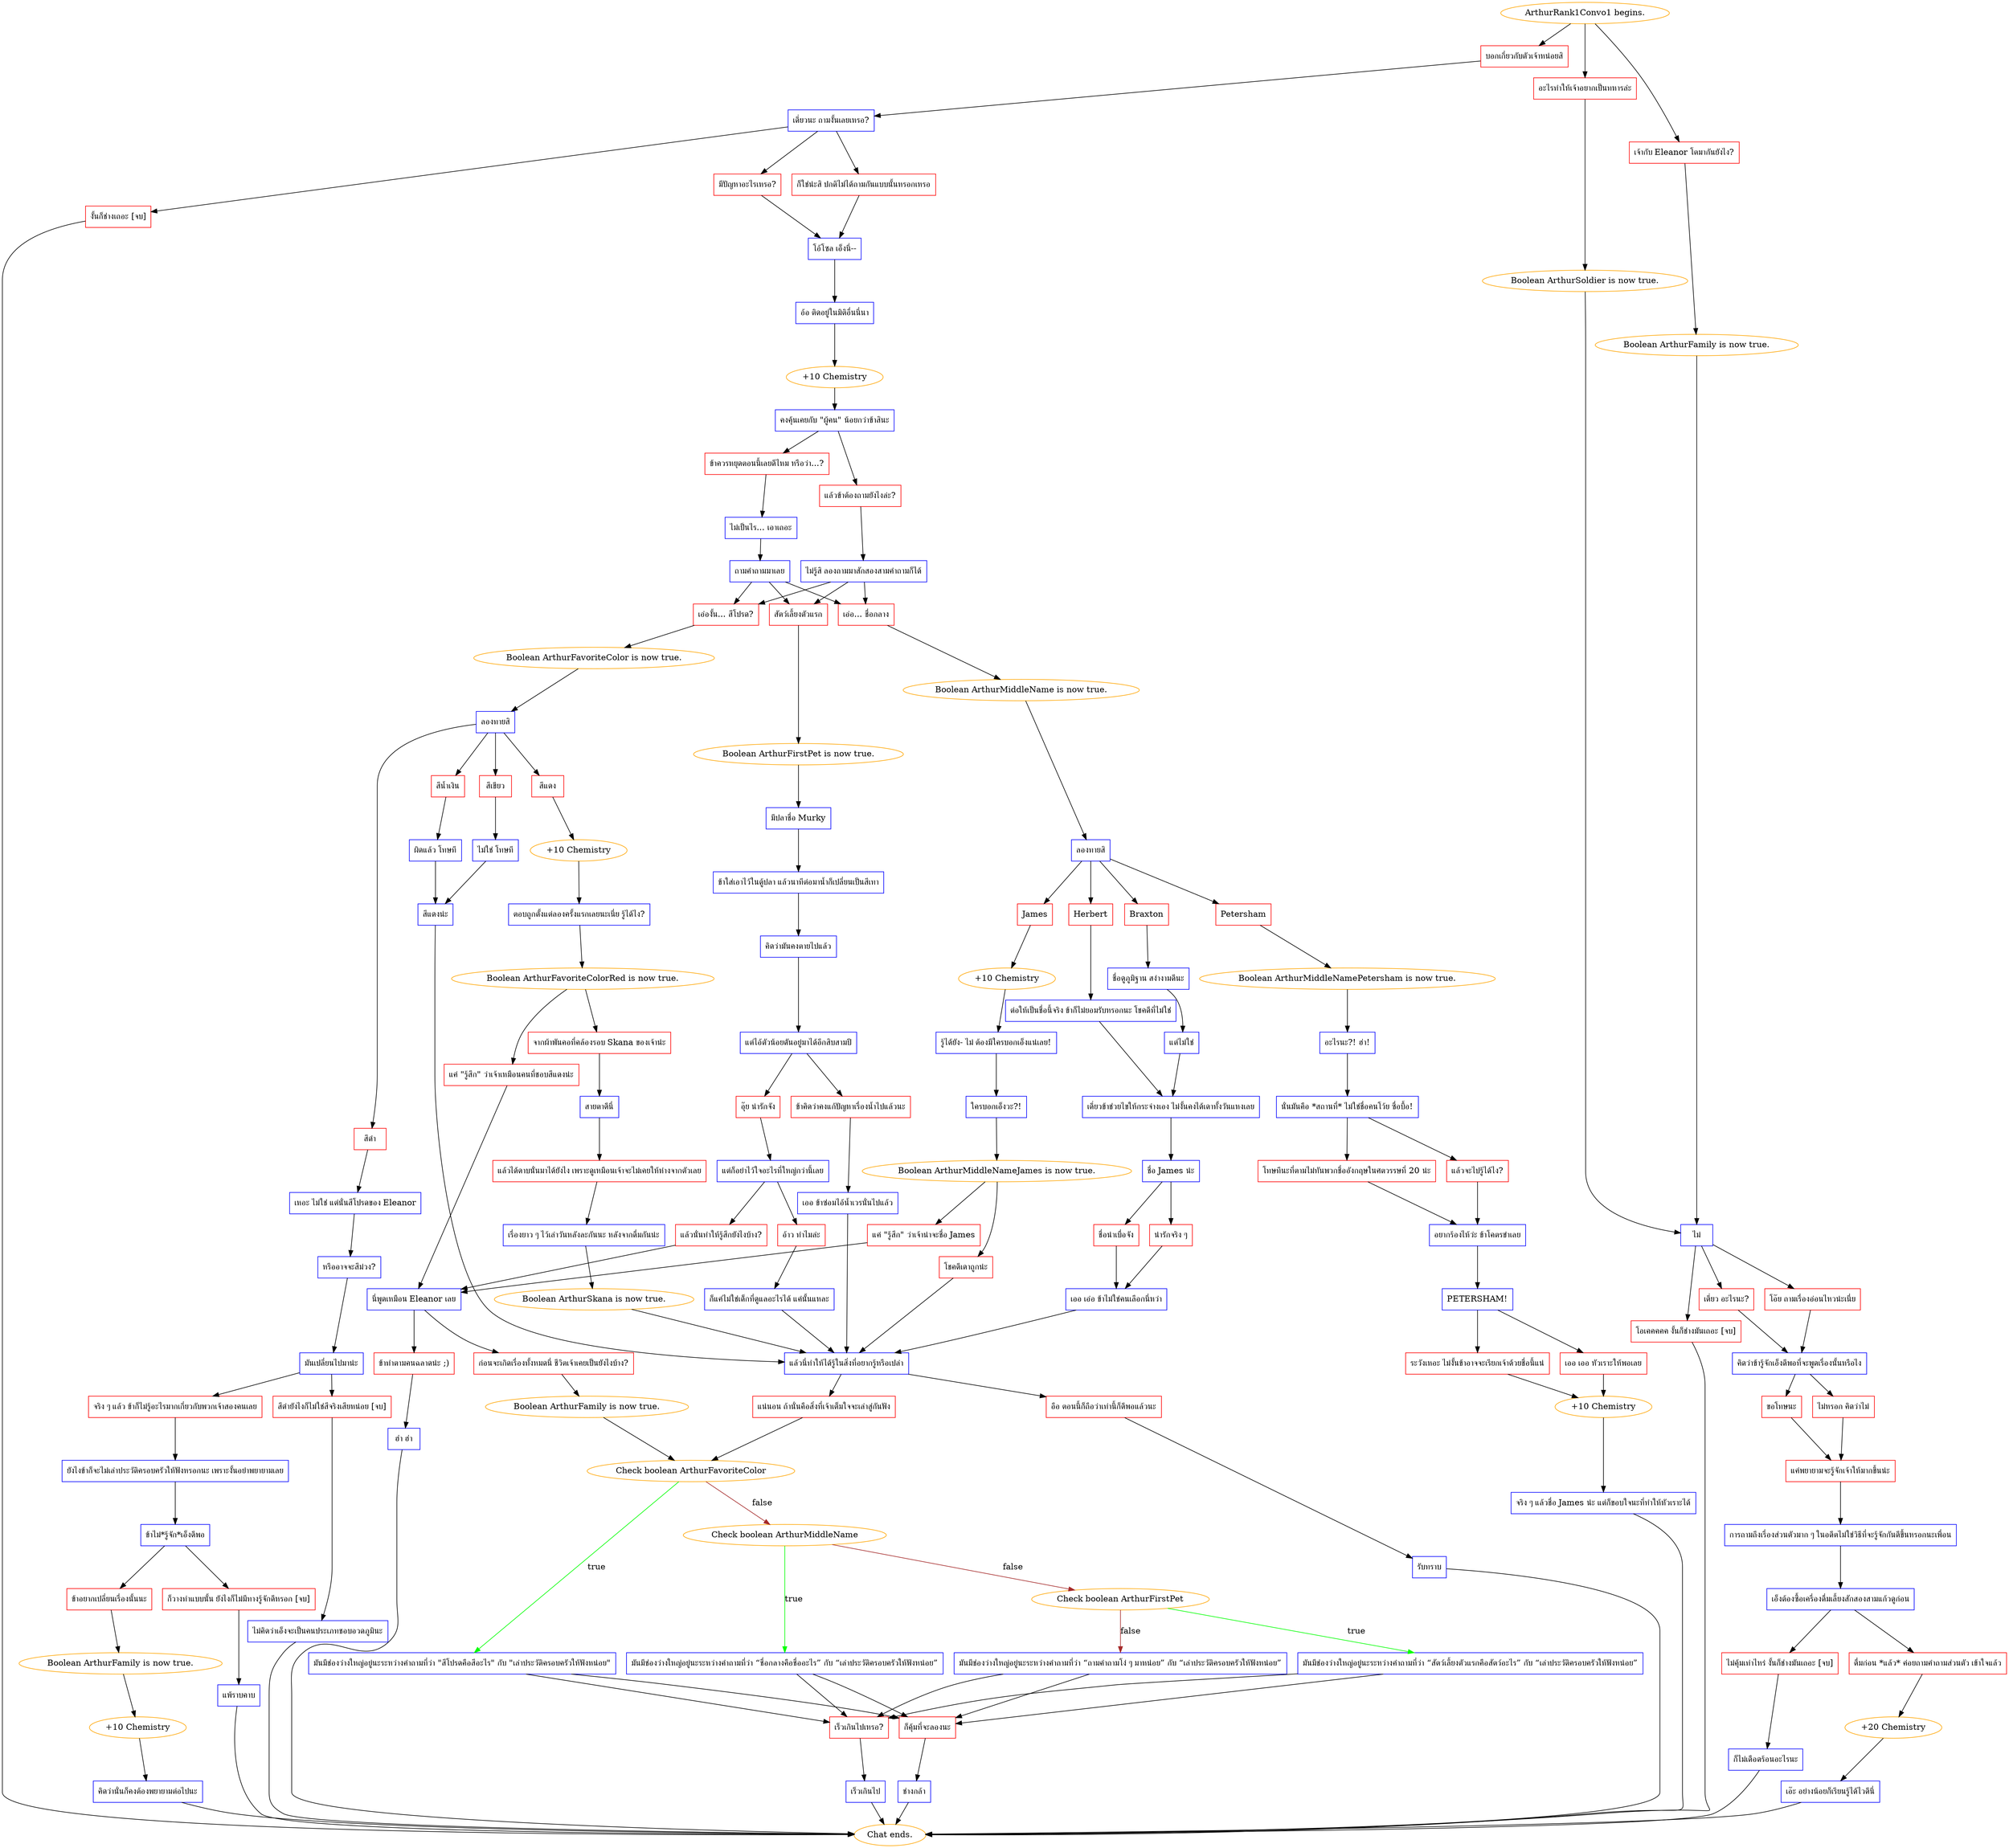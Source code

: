 digraph {
	"ArthurRank1Convo1 begins." [color=orange];
		"ArthurRank1Convo1 begins." -> j3792257112;
		"ArthurRank1Convo1 begins." -> j2196943165;
		"ArthurRank1Convo1 begins." -> j3391375183;
	j3792257112 [label="อะไรทำให้เจ้าอยากเป็นทหารล่ะ",shape=box,color=red];
		j3792257112 -> j2982171293;
	j2196943165 [label="เจ้ากับ Eleanor โตมากันยังไง?",shape=box,color=red];
		j2196943165 -> j2213172611;
	j3391375183 [label="บอกเกี่ยวกับตัวเจ้าหน่อยสิ",shape=box,color=red];
		j3391375183 -> j21635226;
	j2982171293 [label="Boolean ArthurSoldier is now true.",color=orange];
		j2982171293 -> j2624311893;
	j2213172611 [label="Boolean ArthurFamily is now true.",color=orange];
		j2213172611 -> j2624311893;
	j21635226 [label="เดี๋ยวนะ ถามงั้นเลยเหรอ?",shape=box,color=blue];
		j21635226 -> j2214303103;
		j21635226 -> j617061923;
		j21635226 -> j1587770185;
	j2624311893 [label="ไม่",shape=box,color=blue];
		j2624311893 -> j2260243362;
		j2624311893 -> j3030547327;
		j2624311893 -> j2124324712;
	j2214303103 [label="ก็ใช่น่ะสิ ปกติไม่ได้ถามกันแบบนั้นหรอกเหรอ",shape=box,color=red];
		j2214303103 -> j258047259;
	j617061923 [label="มีปัญหาอะไรเหรอ?",shape=box,color=red];
		j617061923 -> j258047259;
	j1587770185 [label="งั้นก็ช่างเถอะ [จบ]",shape=box,color=red];
		j1587770185 -> "Chat ends.";
	j2260243362 [label="เดี๋ยว อะไรนะ?",shape=box,color=red];
		j2260243362 -> j1553475007;
	j3030547327 [label="โอ๊ย ถามเรื่องอ่อนไหวน่ะเนี่ย",shape=box,color=red];
		j3030547327 -> j1553475007;
	j2124324712 [label="โอเคคคคค งั้นก็ช่างมันเถอะ [จบ]",shape=box,color=red];
		j2124324712 -> "Chat ends.";
	j258047259 [label="โอ้โซล เอ็งนี่--",shape=box,color=blue];
		j258047259 -> j3244435941;
	"Chat ends." [color=orange];
	j1553475007 [label="คิดว่าข้ารู้จักเอ็งดีพอที่จะพูดเรื่องนั้นหรือไง",shape=box,color=blue];
		j1553475007 -> j3070071510;
		j1553475007 -> j2612010355;
	j3244435941 [label="อ้อ ติดอยู่ในมิติอื่นนี่นา",shape=box,color=blue];
		j3244435941 -> j3560360351;
	j3070071510 [label="ขอโทษนะ",shape=box,color=red];
		j3070071510 -> j1123711672;
	j2612010355 [label="ไม่หรอก คิดว่าไม่",shape=box,color=red];
		j2612010355 -> j1123711672;
	j3560360351 [label="+10 Chemistry",color=orange];
		j3560360351 -> j2525073415;
	j1123711672 [label="แค่พยายามจะรู้จักเจ้าให้มากขึ้นน่ะ",shape=box,color=red];
		j1123711672 -> j3369088194;
	j2525073415 [label="คงคุ้นเคยกับ \"ผู้คน\" น้อยกว่าข้าสินะ",shape=box,color=blue];
		j2525073415 -> j1631361229;
		j2525073415 -> j3826342728;
	j3369088194 [label="การถามถึงเรื่องส่วนตัวมาก ๆ ในอดีตไม่ใช่วิธีที่จะรู้จักกันดีขึ้นหรอกนะเพื่อน",shape=box,color=blue];
		j3369088194 -> j3201233616;
	j1631361229 [label="แล้วข้าต้องถามยังไงล่ะ?",shape=box,color=red];
		j1631361229 -> j3591616664;
	j3826342728 [label="ข้าควรหยุดตอนนี้เลยดีไหม หรือว่า...?",shape=box,color=red];
		j3826342728 -> j2318155617;
	j3201233616 [label="เอ็งต้องซื้อเครื่องดื่มเลี้ยงสักสองสามแก้วดูก่อน",shape=box,color=blue];
		j3201233616 -> j1039356367;
		j3201233616 -> j608541851;
	j3591616664 [label="ไม่รู้สิ ลองถามมาสักสองสามคำถามก็ได้",shape=box,color=blue];
		j3591616664 -> j4062202769;
		j3591616664 -> j411635145;
		j3591616664 -> j4010028707;
	j2318155617 [label="ไม่เป็นไร... เอาเถอะ",shape=box,color=blue];
		j2318155617 -> j1683154411;
	j1039356367 [label="ดื่มก่อน *แล้ว* ค่อยถามคำถามส่วนตัว เข้าใจแล้ว",shape=box,color=red];
		j1039356367 -> j2120915121;
	j608541851 [label="ไม่คุ้มเท่าไหร่ งั้นก็ช่างมันเถอะ [จบ]",shape=box,color=red];
		j608541851 -> j1415258170;
	j4062202769 [label="เอ่องั้น... สีโปรด?",shape=box,color=red];
		j4062202769 -> j3352215193;
	j411635145 [label="เอ่อ... ชื่อกลาง",shape=box,color=red];
		j411635145 -> j4091382372;
	j4010028707 [label="สัตว์เลี้ยงตัวแรก",shape=box,color=red];
		j4010028707 -> j3355442003;
	j1683154411 [label="ถามคำถามมาเลย",shape=box,color=blue];
		j1683154411 -> j4062202769;
		j1683154411 -> j411635145;
		j1683154411 -> j4010028707;
	j2120915121 [label="+20 Chemistry",color=orange];
		j2120915121 -> j2618954802;
	j1415258170 [label="ก็ไม่เดือดร้อนอะไรนะ",shape=box,color=blue];
		j1415258170 -> "Chat ends.";
	j3352215193 [label="Boolean ArthurFavoriteColor is now true.",color=orange];
		j3352215193 -> j2332981765;
	j4091382372 [label="Boolean ArthurMiddleName is now true.",color=orange];
		j4091382372 -> j2179466557;
	j3355442003 [label="Boolean ArthurFirstPet is now true.",color=orange];
		j3355442003 -> j2825753411;
	j2618954802 [label="เอ๊ะ อย่างน้อยก็เรียนรู้ได้ไวดีนี่",shape=box,color=blue];
		j2618954802 -> "Chat ends.";
	j2332981765 [label="ลองทายสิ",shape=box,color=blue];
		j2332981765 -> j4072130570;
		j2332981765 -> j2041542878;
		j2332981765 -> j4143159535;
		j2332981765 -> j1725629901;
	j2179466557 [label="ลองทายสิ",shape=box,color=blue];
		j2179466557 -> j2944863705;
		j2179466557 -> j3954418927;
		j2179466557 -> j4143475869;
		j2179466557 -> j3907416228;
	j2825753411 [label="มีปลาชื่อ Murky",shape=box,color=blue];
		j2825753411 -> j3282138905;
	j4072130570 [label="สีเขียว",shape=box,color=red];
		j4072130570 -> j526735667;
	j2041542878 [label="สีดำ",shape=box,color=red];
		j2041542878 -> j1758447344;
	j4143159535 [label="สีแดง",shape=box,color=red];
		j4143159535 -> j1521596495;
	j1725629901 [label="สีน้ำเงิน",shape=box,color=red];
		j1725629901 -> j1806318503;
	j2944863705 [label="Herbert",shape=box,color=red];
		j2944863705 -> j3482968799;
	j3954418927 [label="James",shape=box,color=red];
		j3954418927 -> j2076659563;
	j4143475869 [label="Petersham",shape=box,color=red];
		j4143475869 -> j4107299795;
	j3907416228 [label="Braxton",shape=box,color=red];
		j3907416228 -> j135634357;
	j3282138905 [label="ข้าใส่เอาไว้ในตู้ปลา แล้วนาทีต่อมาน้ำก็เปลี่ยนเป็นสีเทา",shape=box,color=blue];
		j3282138905 -> j4073448583;
	j526735667 [label="ไม่ใช่ โทษที",shape=box,color=blue];
		j526735667 -> j212070740;
	j1758447344 [label="เหอะ ไม่ใช่ แต่นั่นสีโปรดของ Eleanor",shape=box,color=blue];
		j1758447344 -> j975222138;
	j1521596495 [label="+10 Chemistry",color=orange];
		j1521596495 -> j3422418286;
	j1806318503 [label="ผิดแล้ว โทษที",shape=box,color=blue];
		j1806318503 -> j212070740;
	j3482968799 [label="ต่อให้เป็นชื่อนี้จริง ข้าก็ไม่ยอมรับหรอกนะ โชคดีที่ไม่ใช่",shape=box,color=blue];
		j3482968799 -> j2921553767;
	j2076659563 [label="+10 Chemistry",color=orange];
		j2076659563 -> j2159759291;
	j4107299795 [label="Boolean ArthurMiddleNamePetersham is now true.",color=orange];
		j4107299795 -> j4015576534;
	j135634357 [label="ชื่อดูภูมิฐาน สง่างามดีนะ",shape=box,color=blue];
		j135634357 -> j2111204208;
	j4073448583 [label="คิดว่ามันคงตายไปแล้ว",shape=box,color=blue];
		j4073448583 -> j2680671781;
	j212070740 [label="สีแดงน่ะ",shape=box,color=blue];
		j212070740 -> j3443194733;
	j975222138 [label="หรืออาจจะสีม่วง?",shape=box,color=blue];
		j975222138 -> j1833490475;
	j3422418286 [label="ตอบถูกตั้งแต่ลองครั้งแรกเลยนะเนี่ย รู้ได้ไง?",shape=box,color=blue];
		j3422418286 -> j1495673464;
	j2921553767 [label="เดี๋ยวข้าช่วยไขให้กระจ่างเอง ไม่งั้นคงได้เดาทั้งวันแหงเลย",shape=box,color=blue];
		j2921553767 -> j2480340562;
	j2159759291 [label="รู้ได้ยัง- ไม่ ต้องมีใครบอกเอ็งแน่เลย!",shape=box,color=blue];
		j2159759291 -> j760482538;
	j4015576534 [label="อะไรนะ?! ฮ่า!",shape=box,color=blue];
		j4015576534 -> j313311920;
	j2111204208 [label="แต่ไม่ใช่",shape=box,color=blue];
		j2111204208 -> j2921553767;
	j2680671781 [label="แต่ไอ้ตัวน้อยดันอยู่มาได้อีกสิบสามปี",shape=box,color=blue];
		j2680671781 -> j1609675876;
		j2680671781 -> j4012632990;
	j3443194733 [label="แล้วนี่ทำให้ได้รู้ในสิ่งที่อยากรู้หรือเปล่า",shape=box,color=blue];
		j3443194733 -> j3866404044;
		j3443194733 -> j2349505532;
	j1833490475 [label="มันเปลี่ยนไปมาน่ะ",shape=box,color=blue];
		j1833490475 -> j4204508602;
		j1833490475 -> j1788952215;
	j1495673464 [label="Boolean ArthurFavoriteColorRed is now true.",color=orange];
		j1495673464 -> j942247236;
		j1495673464 -> j2380845135;
	j2480340562 [label="ชื่อ James น่ะ",shape=box,color=blue];
		j2480340562 -> j3262829209;
		j2480340562 -> j2893575604;
	j760482538 [label="ใครบอกเอ็งวะ?!",shape=box,color=blue];
		j760482538 -> j3227176944;
	j313311920 [label="นั่นมันคือ *สถานที่* ไม่ใช่ชื่อคนโว้ย ซื่อบื้อ!",shape=box,color=blue];
		j313311920 -> j3457773116;
		j313311920 -> j271067211;
	j1609675876 [label="ข้าคิดว่าคงแก้ปัญหาเรื่องน้ำไปแล้วนะ",shape=box,color=red];
		j1609675876 -> j2765655483;
	j4012632990 [label="อุ๊ย น่ารักจัง",shape=box,color=red];
		j4012632990 -> j1801183387;
	j3866404044 [label="แน่นอน ถ้านั่นคือสิ่งที่เจ้าเต็มใจจะเล่าสู่กันฟัง",shape=box,color=red];
		j3866404044 -> j4069610047;
	j2349505532 [label="อือ ตอนนี้ก็ถือว่าเท่านี้ก็ดีพอแล้วนะ",shape=box,color=red];
		j2349505532 -> j4094759405;
	j4204508602 [label="สีดำยังไงก็ไม่ใช่สีจริงเสียหน่อย [จบ]",shape=box,color=red];
		j4204508602 -> j3748380756;
	j1788952215 [label="จริง ๆ แล้ว ข้าก็ไม่รู้อะไรมากเกี่ยวกับพวกเจ้าสองคนเลย",shape=box,color=red];
		j1788952215 -> j2911802053;
	j942247236 [label="จากผ้าพันคอที่คล้องรอบ Skana ของเจ้าน่ะ",shape=box,color=red];
		j942247236 -> j3801679200;
	j2380845135 [label="แค่ \"รู้สึก\" ว่าเจ้าเหมือนคนที่ชอบสีแดงน่ะ",shape=box,color=red];
		j2380845135 -> j1025042805;
	j3262829209 [label="ชื่อน่าเบื่อจัง",shape=box,color=red];
		j3262829209 -> j416184243;
	j2893575604 [label="น่ารักจริง ๆ",shape=box,color=red];
		j2893575604 -> j416184243;
	j3227176944 [label="Boolean ArthurMiddleNameJames is now true.",color=orange];
		j3227176944 -> j351269291;
		j3227176944 -> j1227332292;
	j3457773116 [label="โทษทีนะที่ตามไม่ทันพวกชื่ออังกฤษในศตวรรษที่ 20 น่ะ",shape=box,color=red];
		j3457773116 -> j3580473609;
	j271067211 [label="แล้วจะไปรู้ได้ไง?",shape=box,color=red];
		j271067211 -> j3580473609;
	j2765655483 [label="เออ ข้าซ่อมไอ้น้ำเวรนั่นไปแล้ว",shape=box,color=blue];
		j2765655483 -> j3443194733;
	j1801183387 [label="แต่ก็อย่าไว้ใจอะไรที่ใหญ่กว่านี้เลย",shape=box,color=blue];
		j1801183387 -> j1493199641;
		j1801183387 -> j4179842612;
	j4069610047 [label="Check boolean ArthurFavoriteColor",color=orange];
		j4069610047 -> j3258143006 [label=true,color=green];
		j4069610047 -> j408328346 [label=false,color=brown];
	j4094759405 [label="รับทราบ",shape=box,color=blue];
		j4094759405 -> "Chat ends.";
	j3748380756 [label="ไม่คิดว่าเอ็งจะเป็นคนประเภทชอบอวดภูมินะ",shape=box,color=blue];
		j3748380756 -> "Chat ends.";
	j2911802053 [label="ยังไงข้าก็จะไม่เล่าประวัติครอบครัวให้ฟังหรอกนะ เพราะงั้นอย่าพยายามเลย",shape=box,color=blue];
		j2911802053 -> j4146922019;
	j3801679200 [label="สายตาดีนี่",shape=box,color=blue];
		j3801679200 -> j992647876;
	j1025042805 [label="นี่พูดเหมือน Eleanor เลย",shape=box,color=blue];
		j1025042805 -> j2413236757;
		j1025042805 -> j1297179156;
	j416184243 [label="เออ เอ่อ ข้าไม่ใช่คนเลือกนี่หว่า",shape=box,color=blue];
		j416184243 -> j3443194733;
	j351269291 [label="โชคดีเดาถูกน่ะ",shape=box,color=red];
		j351269291 -> j3443194733;
	j1227332292 [label="แค่ \"รู้สึก\" ว่าเจ้าน่าจะชื่อ James",shape=box,color=red];
		j1227332292 -> j1025042805;
	j3580473609 [label="อยากร้องไห้ว่ะ ข้าโคตรขำเลย",shape=box,color=blue];
		j3580473609 -> j220010135;
	j1493199641 [label="อ้าว ทำไมล่ะ",shape=box,color=red];
		j1493199641 -> j3446100074;
	j4179842612 [label="แล้วนั่นทำให้รู้สึกยังไงบ้าง?",shape=box,color=red];
		j4179842612 -> j1025042805;
	j3258143006 [label="มันมีช่องว่างใหญ่อยู่นะระหว่างคำถามที่ว่า \"สีโปรดคือสีอะไร\" กับ \"เล่าประวัติครอบครัวให้ฟังหน่อย\"",shape=box,color=blue];
		j3258143006 -> j2877235442;
		j3258143006 -> j700003967;
	j408328346 [label="Check boolean ArthurMiddleName",color=orange];
		j408328346 -> j4048674031 [label=true,color=green];
		j408328346 -> j3450194418 [label=false,color=brown];
	j4146922019 [label="ข้าไม่*รู้จัก*เอ็งดีพอ",shape=box,color=blue];
		j4146922019 -> j1206378767;
		j4146922019 -> j617267981;
	j992647876 [label="แล้วได้ดาบนั่นมาได้ยังไง เพราะดูเหมือนเจ้าจะไม่เคยให้ห่างจากตัวเลย",shape=box,color=red];
		j992647876 -> j4228206354;
	j2413236757 [label="ก่อนจะเกิดเรื่องทั้งหมดนี่ ชีวิตเจ้าเคยเป็นยังไงบ้าง?",shape=box,color=red];
		j2413236757 -> j267340878;
	j1297179156 [label="ข้าทำตามคนฉลาดน่ะ ;)",shape=box,color=red];
		j1297179156 -> j2629953239;
	j220010135 [label="PETERSHAM!",shape=box,color=blue];
		j220010135 -> j1994370053;
		j220010135 -> j348741104;
	j3446100074 [label="ก็แค่ไม่ใช่เด็กที่ดูแลอะไรได้ แค่นั้นแหละ",shape=box,color=blue];
		j3446100074 -> j3443194733;
	j2877235442 [label="เร็วเกินไปเหรอ?",shape=box,color=red];
		j2877235442 -> j1085373346;
	j700003967 [label="ก็คุ้มที่จะลองนะ",shape=box,color=red];
		j700003967 -> j1656173584;
	j4048674031 [label="มันมีช่องว่างใหญ่อยู่นะระหว่างคำถามที่ว่า “ชื่อกลางคือชื่ออะไร” กับ “เล่าประวัติครอบครัวให้ฟังหน่อย”",shape=box,color=blue];
		j4048674031 -> j2877235442;
		j4048674031 -> j700003967;
	j3450194418 [label="Check boolean ArthurFirstPet",color=orange];
		j3450194418 -> j3289969927 [label=true,color=green];
		j3450194418 -> j3317056839 [label=false,color=brown];
	j1206378767 [label="ข้าอยากเปลี่ยนเรื่องนั้นนะ",shape=box,color=red];
		j1206378767 -> j936966636;
	j617267981 [label="ก็วางท่าแบบนั้น ยังไงก็ไม่มีทางรู้จักดีหรอก [จบ]",shape=box,color=red];
		j617267981 -> j2961539850;
	j4228206354 [label="เรื่องยาว ๆ ไว้เล่าวันหลังละกันนะ หลังจากดื่มกันน่ะ",shape=box,color=blue];
		j4228206354 -> j2632667012;
	j267340878 [label="Boolean ArthurFamily is now true.",color=orange];
		j267340878 -> j4069610047;
	j2629953239 [label="ฮ่า ฮ่า",shape=box,color=blue];
		j2629953239 -> "Chat ends.";
	j1994370053 [label="ระวังเหอะ ไม่งั้นข้าอาจจะเรียกเจ้าด้วยชื่อนี้แน่",shape=box,color=red];
		j1994370053 -> j1811651614;
	j348741104 [label="เออ เออ หัวเราะให้พอเลย",shape=box,color=red];
		j348741104 -> j1811651614;
	j1085373346 [label="เร็วเกินไป",shape=box,color=blue];
		j1085373346 -> "Chat ends.";
	j1656173584 [label="ช่างกล้า",shape=box,color=blue];
		j1656173584 -> "Chat ends.";
	j3289969927 [label="มันมีช่องว่างใหญ่อยู่นะระหว่างคำถามที่ว่า “สัตว์เลี้ยงตัวแรกคือสัตว์อะไร” กับ “เล่าประวัติครอบครัวให้ฟังหน่อย”",shape=box,color=blue];
		j3289969927 -> j2877235442;
		j3289969927 -> j700003967;
	j3317056839 [label="มันมีช่องว่างใหญ่อยู่นะระหว่างคำถามที่ว่า “ถามคำถามโง่ ๆ มาหน่อย” กับ “เล่าประวัติครอบครัวให้ฟังหน่อย”",shape=box,color=blue];
		j3317056839 -> j2877235442;
		j3317056839 -> j700003967;
	j936966636 [label="Boolean ArthurFamily is now true.",color=orange];
		j936966636 -> j1978073863;
	j2961539850 [label="แพ้ราบคาบ",shape=box,color=blue];
		j2961539850 -> "Chat ends.";
	j2632667012 [label="Boolean ArthurSkana is now true.",color=orange];
		j2632667012 -> j3443194733;
	j1811651614 [label="+10 Chemistry",color=orange];
		j1811651614 -> j311717196;
	j1978073863 [label="+10 Chemistry",color=orange];
		j1978073863 -> j411657296;
	j311717196 [label="จริง ๆ แล้วชื่อ James น่ะ แต่ก็ขอบใจนะที่ทำให้หัวเราะได้",shape=box,color=blue];
		j311717196 -> "Chat ends.";
	j411657296 [label="คิดว่านั่นก็คงต้องพยายามต่อไปนะ",shape=box,color=blue];
		j411657296 -> "Chat ends.";
}